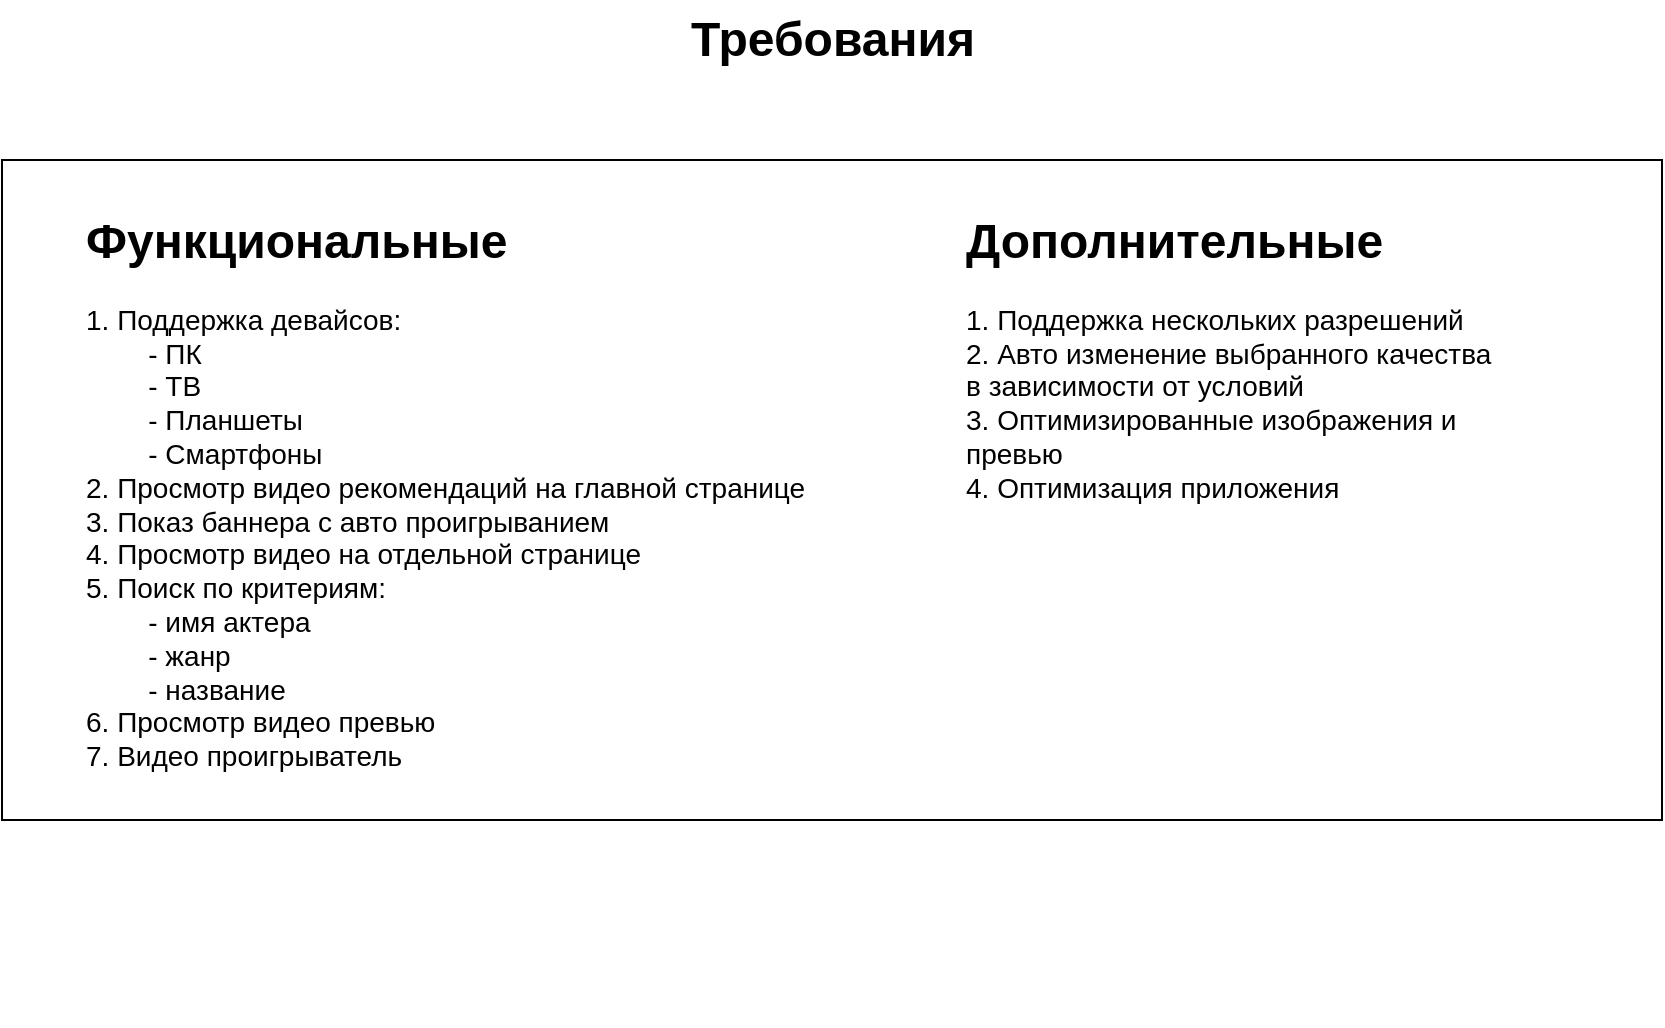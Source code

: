 <mxfile version="24.8.3">
  <diagram name="Page-1" id="kcZWjYqTtWK64_9vpjtn">
    <mxGraphModel dx="834" dy="1155" grid="1" gridSize="10" guides="1" tooltips="1" connect="1" arrows="1" fold="1" page="1" pageScale="1" pageWidth="827" pageHeight="1169" math="0" shadow="0">
      <root>
        <mxCell id="0" />
        <mxCell id="1" parent="0" />
        <mxCell id="jp5EeAPTq1nhvSwrTvIk-12" value="" style="rounded=0;whiteSpace=wrap;html=1;" vertex="1" parent="1">
          <mxGeometry x="30" y="150" width="830" height="330" as="geometry" />
        </mxCell>
        <mxCell id="jp5EeAPTq1nhvSwrTvIk-3" value="&lt;h1 style=&quot;margin-top: 0px;&quot;&gt;Функциональные&lt;/h1&gt;&lt;p style=&quot;font-size: 14px;&quot;&gt;1. Поддержка девайсов:&lt;br&gt;&lt;span style=&quot;white-space: pre;&quot;&gt;&#x9;&lt;/span&gt;- ПК&lt;br&gt;&lt;span style=&quot;white-space: pre;&quot;&gt;&#x9;&lt;/span&gt;- ТВ&lt;br&gt;&lt;span style=&quot;white-space: pre;&quot;&gt;&#x9;&lt;/span&gt;- Планшеты&lt;br&gt;&lt;span style=&quot;white-space: pre;&quot;&gt;&#x9;&lt;/span&gt;- Смартфоны&lt;br&gt;2. Просмотр видео рекомендаций на главной странице&lt;br&gt;3. Показ баннера с авто проигрыванием&amp;nbsp;&lt;br&gt;&lt;span style=&quot;background-color: initial;&quot;&gt;4. Просмотр видео на отдельной странице&lt;br&gt;5. Поиск по критериям:&lt;br&gt;&lt;span style=&quot;white-space: pre;&quot;&gt;&#x9;&lt;/span&gt;- имя актера&lt;br&gt;&lt;span style=&quot;white-space: pre;&quot;&gt;&#x9;&lt;/span&gt;- жанр&lt;br&gt;&lt;span style=&quot;white-space: pre;&quot;&gt;&#x9;&lt;/span&gt;- название&lt;br&gt;6. Просмотр видео превью&amp;nbsp;&lt;br&gt;7. Видео проигрыватель&lt;/span&gt;&lt;/p&gt;" style="text;html=1;whiteSpace=wrap;overflow=hidden;rounded=0;" vertex="1" parent="1">
          <mxGeometry x="70" y="170" width="400" height="410" as="geometry" />
        </mxCell>
        <mxCell id="jp5EeAPTq1nhvSwrTvIk-6" value="Требования" style="text;strokeColor=none;fillColor=none;html=1;fontSize=24;fontStyle=1;verticalAlign=middle;align=center;" vertex="1" parent="1">
          <mxGeometry x="365" y="70" width="160" height="40" as="geometry" />
        </mxCell>
        <mxCell id="jp5EeAPTq1nhvSwrTvIk-9" value="&lt;h1 style=&quot;margin-top: 0px;&quot;&gt;Дополнительные&lt;/h1&gt;&lt;p&gt;&lt;font style=&quot;font-size: 14px;&quot;&gt;1. Поддержка нескольких разрешений&lt;br&gt;2. Авто изменение выбранного качества в зависимости от условий&amp;nbsp;&lt;br&gt;3. Оптимизированные изображения и превью&lt;br&gt;4. Оптимизация приложения&lt;/font&gt;&lt;/p&gt;" style="text;html=1;whiteSpace=wrap;overflow=hidden;rounded=0;" vertex="1" parent="1">
          <mxGeometry x="510" y="170" width="270" height="280" as="geometry" />
        </mxCell>
      </root>
    </mxGraphModel>
  </diagram>
</mxfile>
